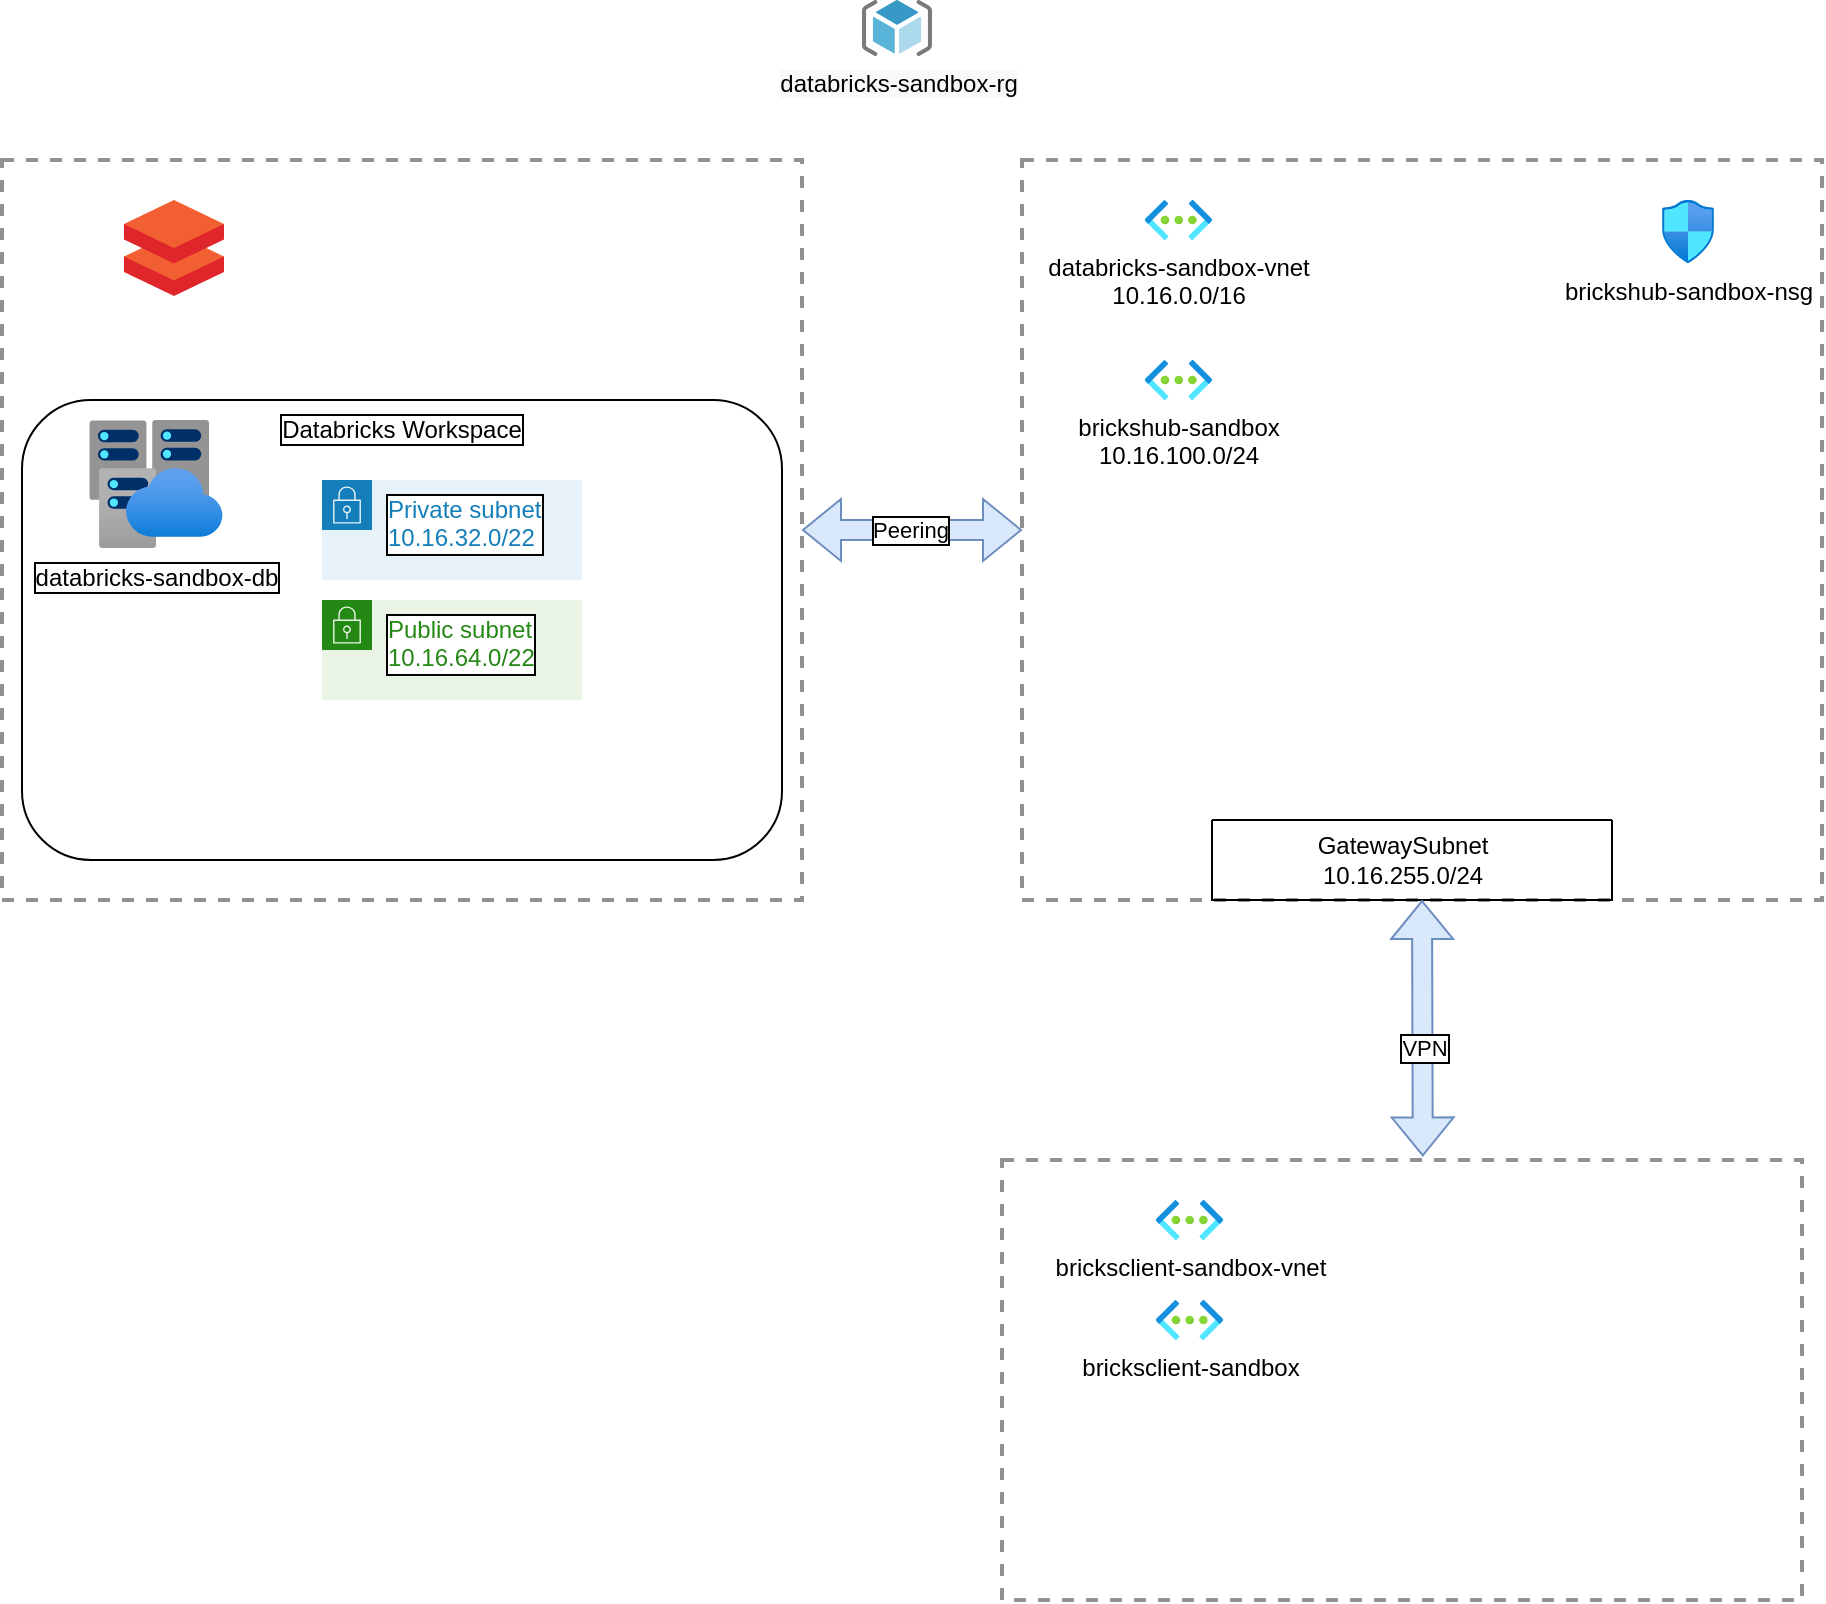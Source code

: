 <mxfile version="20.2.5" type="device"><diagram id="6OiObMb6X6V-OXfDvgaL" name="SFC Dev/Test"><mxGraphModel dx="1397" dy="748" grid="1" gridSize="10" guides="1" tooltips="1" connect="1" arrows="1" fold="1" page="1" pageScale="1" pageWidth="1100" pageHeight="850" math="0" shadow="0"><root><mxCell id="0"/><mxCell id="1" parent="0"/><mxCell id="I61ecB-ibNXq_SGOFSDo-4" value="" style="fontStyle=0;verticalAlign=top;align=center;spacingTop=-2;fillColor=none;rounded=0;whiteSpace=wrap;html=1;strokeColor=#919191;strokeWidth=2;dashed=1;container=1;collapsible=0;expand=0;recursiveResize=0;" parent="1" vertex="1"><mxGeometry x="50" y="90" width="400" height="370" as="geometry"/></mxCell><mxCell id="RcCcyOPd9pl1pDVWqAic-16" value="Databricks Workspace" style="rounded=1;whiteSpace=wrap;html=1;labelBackgroundColor=#FFFFFF;labelBorderColor=default;fillColor=none;verticalAlign=top;" parent="I61ecB-ibNXq_SGOFSDo-4" vertex="1"><mxGeometry x="10" y="120" width="380" height="230" as="geometry"/></mxCell><mxCell id="RcCcyOPd9pl1pDVWqAic-15" value="databricks-sandbox-db" style="aspect=fixed;html=1;points=[];align=center;image;fontSize=12;image=img/lib/azure2/databases/Virtual_Clusters.svg;rounded=1;labelBackgroundColor=#FFFFFF;labelBorderColor=default;" parent="I61ecB-ibNXq_SGOFSDo-4" vertex="1"><mxGeometry x="43" y="130" width="68" height="64" as="geometry"/></mxCell><mxCell id="RcCcyOPd9pl1pDVWqAic-24" value="Private subnet&lt;br&gt;10.16.32.0/22" style="points=[[0,0],[0.25,0],[0.5,0],[0.75,0],[1,0],[1,0.25],[1,0.5],[1,0.75],[1,1],[0.75,1],[0.5,1],[0.25,1],[0,1],[0,0.75],[0,0.5],[0,0.25]];outlineConnect=0;gradientColor=none;html=1;whiteSpace=wrap;fontSize=12;fontStyle=0;container=1;pointerEvents=0;collapsible=0;recursiveResize=0;shape=mxgraph.aws4.group;grIcon=mxgraph.aws4.group_security_group;grStroke=0;strokeColor=#147EBA;fillColor=#E6F2F8;verticalAlign=top;align=left;spacingLeft=30;fontColor=#147EBA;dashed=0;rounded=1;shadow=0;labelBackgroundColor=#FFFFFF;labelBorderColor=default;" parent="I61ecB-ibNXq_SGOFSDo-4" vertex="1"><mxGeometry x="160" y="160" width="130" height="50" as="geometry"/></mxCell><mxCell id="RcCcyOPd9pl1pDVWqAic-25" value="Public subnet&lt;br&gt;10.16.64.0/22" style="points=[[0,0],[0.25,0],[0.5,0],[0.75,0],[1,0],[1,0.25],[1,0.5],[1,0.75],[1,1],[0.75,1],[0.5,1],[0.25,1],[0,1],[0,0.75],[0,0.5],[0,0.25]];outlineConnect=0;gradientColor=none;html=1;whiteSpace=wrap;fontSize=12;fontStyle=0;container=1;pointerEvents=0;collapsible=0;recursiveResize=0;shape=mxgraph.aws4.group;grIcon=mxgraph.aws4.group_security_group;grStroke=0;strokeColor=#248814;fillColor=#E9F3E6;verticalAlign=top;align=left;spacingLeft=30;fontColor=#248814;dashed=0;rounded=1;shadow=0;labelBackgroundColor=#FFFFFF;labelBorderColor=default;" parent="I61ecB-ibNXq_SGOFSDo-4" vertex="1"><mxGeometry x="160" y="220" width="130" height="50" as="geometry"/></mxCell><mxCell id="xFakQHKl2HyxUCtuU2EA-4" value="" style="sketch=0;aspect=fixed;html=1;points=[];align=center;image;fontSize=12;image=img/lib/mscae/Databricks.svg;" vertex="1" parent="I61ecB-ibNXq_SGOFSDo-4"><mxGeometry x="61" y="20" width="50" height="48" as="geometry"/></mxCell><mxCell id="RcCcyOPd9pl1pDVWqAic-3" value="" style="fontStyle=0;verticalAlign=top;align=center;spacingTop=-2;fillColor=none;rounded=0;whiteSpace=wrap;html=1;strokeColor=#919191;strokeWidth=2;dashed=1;container=1;collapsible=0;expand=0;recursiveResize=0;" parent="1" vertex="1"><mxGeometry x="560" y="90" width="400" height="370" as="geometry"/></mxCell><mxCell id="RcCcyOPd9pl1pDVWqAic-19" value="" style="swimlane;startSize=0;rounded=1;shadow=0;labelBackgroundColor=#FFFFFF;labelBorderColor=default;fillColor=none;" parent="RcCcyOPd9pl1pDVWqAic-3" vertex="1"><mxGeometry x="95" y="330" width="200" height="40" as="geometry"/></mxCell><mxCell id="RcCcyOPd9pl1pDVWqAic-20" value="GatewaySubnet&lt;br&gt;10.16.255.0/24" style="text;html=1;align=center;verticalAlign=middle;resizable=0;points=[];autosize=1;strokeColor=none;fillColor=none;" parent="RcCcyOPd9pl1pDVWqAic-19" vertex="1"><mxGeometry x="40" width="110" height="40" as="geometry"/></mxCell><mxCell id="I61ecB-ibNXq_SGOFSDo-1" value="databricks-sandbox-vnet&lt;br&gt;10.16.0.0/16" style="aspect=fixed;html=1;points=[];align=center;image;fontSize=12;image=img/lib/azure2/networking/Virtual_Networks.svg;" parent="RcCcyOPd9pl1pDVWqAic-3" vertex="1"><mxGeometry x="61.5" y="20" width="33.5" height="20" as="geometry"/></mxCell><mxCell id="RcCcyOPd9pl1pDVWqAic-5" value="brickshub-sandbox&lt;br&gt;10.16.100.0/24" style="aspect=fixed;html=1;points=[];align=center;image;fontSize=12;image=img/lib/azure2/networking/Virtual_Networks.svg;" parent="RcCcyOPd9pl1pDVWqAic-3" vertex="1"><mxGeometry x="61.5" y="100" width="33.5" height="20" as="geometry"/></mxCell><mxCell id="xFakQHKl2HyxUCtuU2EA-3" value="brickshub-sandbox-nsg" style="aspect=fixed;html=1;points=[];align=center;image;fontSize=12;image=img/lib/azure2/networking/Network_Security_Groups.svg;" vertex="1" parent="RcCcyOPd9pl1pDVWqAic-3"><mxGeometry x="320" y="20" width="26" height="31.57" as="geometry"/></mxCell><mxCell id="RcCcyOPd9pl1pDVWqAic-8" value="" style="shape=flexArrow;endArrow=classic;startArrow=classic;html=1;rounded=0;exitX=1;exitY=0.5;exitDx=0;exitDy=0;entryX=0;entryY=0.5;entryDx=0;entryDy=0;fillColor=#dae8fc;strokeColor=#6c8ebf;" parent="1" source="I61ecB-ibNXq_SGOFSDo-4" target="RcCcyOPd9pl1pDVWqAic-3" edge="1"><mxGeometry width="100" height="100" relative="1" as="geometry"><mxPoint x="500" y="380" as="sourcePoint"/><mxPoint x="600" y="280" as="targetPoint"/></mxGeometry></mxCell><mxCell id="RcCcyOPd9pl1pDVWqAic-9" value="&lt;span style=&quot;&quot;&gt;Peering&lt;/span&gt;" style="edgeLabel;html=1;align=center;verticalAlign=middle;resizable=0;points=[];labelBorderColor=default;labelBackgroundColor=#FFFFFF;" parent="RcCcyOPd9pl1pDVWqAic-8" vertex="1" connectable="0"><mxGeometry x="0.35" y="2" relative="1" as="geometry"><mxPoint x="-21" y="2" as="offset"/></mxGeometry></mxCell><mxCell id="RcCcyOPd9pl1pDVWqAic-10" value="" style="fontStyle=0;verticalAlign=top;align=center;spacingTop=-2;fillColor=none;rounded=0;whiteSpace=wrap;html=1;strokeColor=#919191;strokeWidth=2;dashed=1;container=1;collapsible=0;expand=0;recursiveResize=0;" parent="1" vertex="1"><mxGeometry x="550" y="590" width="400" height="220" as="geometry"/></mxCell><mxCell id="RcCcyOPd9pl1pDVWqAic-12" value="bricksclient-sandbox-vnet" style="aspect=fixed;html=1;points=[];align=center;image;fontSize=12;image=img/lib/azure2/networking/Virtual_Networks.svg;" parent="RcCcyOPd9pl1pDVWqAic-10" vertex="1"><mxGeometry x="77" y="20" width="33.5" height="20" as="geometry"/></mxCell><mxCell id="xFakQHKl2HyxUCtuU2EA-2" value="bricksclient-sandbox" style="aspect=fixed;html=1;points=[];align=center;image;fontSize=12;image=img/lib/azure2/networking/Virtual_Networks.svg;" vertex="1" parent="RcCcyOPd9pl1pDVWqAic-10"><mxGeometry x="77" y="70" width="33.5" height="20" as="geometry"/></mxCell><mxCell id="RcCcyOPd9pl1pDVWqAic-13" value="" style="shape=flexArrow;endArrow=classic;startArrow=classic;html=1;rounded=0;entryX=0.5;entryY=1;entryDx=0;entryDy=0;exitX=0.526;exitY=-0.008;exitDx=0;exitDy=0;exitPerimeter=0;strokeColor=#6c8ebf;fillColor=#dae8fc;" parent="1" source="RcCcyOPd9pl1pDVWqAic-10" target="RcCcyOPd9pl1pDVWqAic-3" edge="1"><mxGeometry width="100" height="100" relative="1" as="geometry"><mxPoint x="400" y="560" as="sourcePoint"/><mxPoint x="500" y="460" as="targetPoint"/></mxGeometry></mxCell><mxCell id="RcCcyOPd9pl1pDVWqAic-14" value="VPN" style="edgeLabel;html=1;align=center;verticalAlign=middle;resizable=0;points=[];labelBorderColor=default;" parent="RcCcyOPd9pl1pDVWqAic-13" vertex="1" connectable="0"><mxGeometry x="-0.16" y="-1" relative="1" as="geometry"><mxPoint as="offset"/></mxGeometry></mxCell><mxCell id="I61ecB-ibNXq_SGOFSDo-3" value="&lt;span style=&quot;background-color: rgb(248, 249, 250);&quot;&gt;databricks-sandbox-rg&lt;/span&gt;" style="sketch=0;aspect=fixed;html=1;points=[];align=center;image;fontSize=12;image=img/lib/mscae/ResourceGroup.svg;" parent="1" vertex="1"><mxGeometry x="480" y="10" width="35" height="28" as="geometry"/></mxCell></root></mxGraphModel></diagram></mxfile>